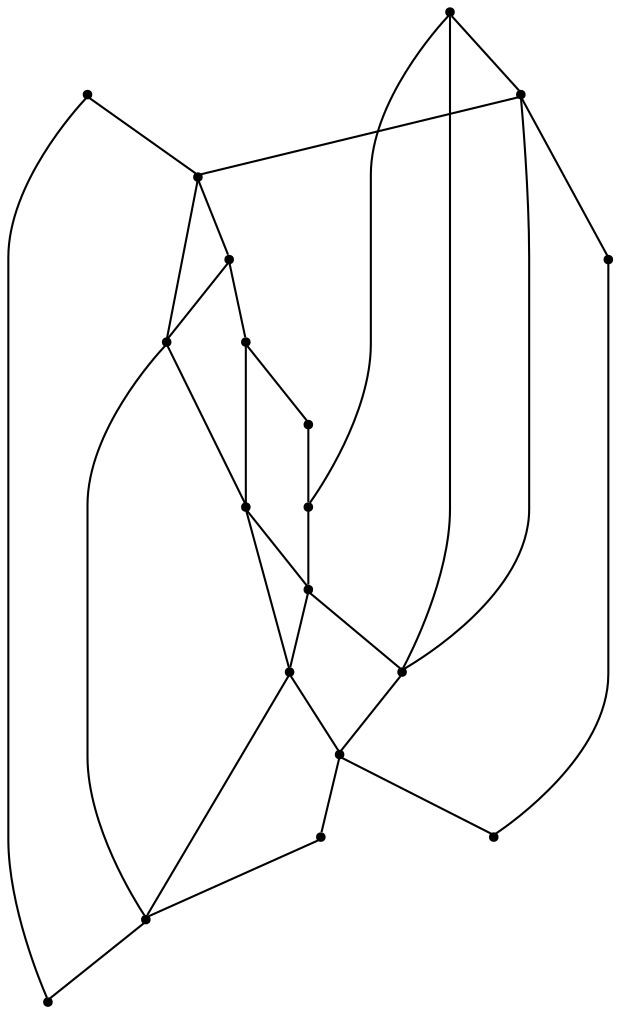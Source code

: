 graph {
  node [shape=point,comment="{\"directed\":false,\"doi\":\"10.1007/3-540-44541-2_10\",\"figure\":\"? (1)\"}"]

  v0 [pos="1031.7500114440918,1017.2463554551424"]
  v1 [pos="1031.750011444092,580.1744009503627"]
  v2 [pos="1031.750011444092,754.953176556662"]
  v3 [pos="1031.750011444092,929.7319521629613"]
  v4 [pos="1031.7500114440918,1104.5107277692605"]
  v5 [pos="944.4999853769939,754.953176556662"]
  v6 [pos="944.4999853769939,929.7319521629613"]
  v7 [pos="857.2500228881836,1104.5107277692605"]
  v8 [pos="857.2500228881837,754.953176556662"]
  v9 [pos="857.2500228881836,929.7319521629613"]
  v10 [pos="857.2500228881836,580.1744009503627"]
  v11 [pos="857.2500069936118,667.6888042425438"]
  v12 [pos="682.5000127156576,754.953176556662"]
  v13 [pos="682.5000127156576,929.7319521629613"]
  v14 [pos="682.5000127156576,580.1744009503627"]
  v15 [pos="682.2500069936117,667.6888042425438"]
  v16 [pos="507.75000254313153,754.953176556662"]
  v17 [pos="595.0000127156577,580.1744009503627"]
  v18 [pos="507.75000254313153,580.1744009503627"]

  v0 -- v17 [id="-1",pos="1031.7500114440918,1017.2463554551424 1119.2333221435547,1017.1255368238302 1119.2333221435547,1017.1255368238302 1119.2333221435547,1017.1255368238302 1119.2333221435547,492.83499390732436 1119.2333221435547,492.83499390732436 1119.2333221435547,492.83499390732436 595.0249989827474,492.83499390732436 595.0249989827474,492.83499390732436 595.0249989827474,492.83499390732436 595.0000127156577,580.1744009503627 595.0000127156577,580.1744009503627 595.0000127156577,580.1744009503627"]
  v15 -- v17 [id="-2",pos="682.2500069936117,667.6888042425438 595.0249989827474,667.5972364377599 595.0249989827474,667.5972364377599 595.0249989827474,667.5972364377599 595.0000127156577,580.1744009503627 595.0000127156577,580.1744009503627 595.0000127156577,580.1744009503627"]
  v17 -- v14 [id="-3",pos="595.0000127156577,580.1744009503627 682.5000127156576,580.1744009503627 682.5000127156576,580.1744009503627 682.5000127156576,580.1744009503627"]
  v12 -- v16 [id="-4",pos="682.5000127156576,754.953176556662 507.75000254313153,754.953176556662 507.75000254313153,754.953176556662 507.75000254313153,754.953176556662"]
  v13 -- v12 [id="-5",pos="682.5000127156576,929.7319521629613 682.5000127156576,754.953176556662 682.5000127156576,754.953176556662 682.5000127156576,754.953176556662"]
  v15 -- v12 [id="-6",pos="682.2500069936117,667.6888042425438 682.5000127156576,754.953176556662 682.5000127156576,754.953176556662 682.5000127156576,754.953176556662"]
  v14 -- v15 [id="-7",pos="682.5000127156576,580.1744009503627 682.2500069936117,667.6888042425438 682.2500069936117,667.6888042425438 682.2500069936117,667.6888042425438"]
  v15 -- v11 [id="-8",pos="682.2500069936117,667.6888042425438 857.2500069936118,667.6888042425438 857.2500069936118,667.6888042425438 857.2500069936118,667.6888042425438"]
  v14 -- v10 [id="-9",pos="682.5000127156576,580.1744009503627 857.2500228881836,580.1744009503627 857.2500228881836,580.1744009503627 857.2500228881836,580.1744009503627"]
  v9 -- v13 [id="-10",pos="857.2500228881836,929.7319521629613 682.5000127156576,929.7319521629613 682.5000127156576,929.7319521629613 682.5000127156576,929.7319521629613"]
  v8 -- v12 [id="-11",pos="857.2500228881837,754.953176556662 682.5000127156576,754.953176556662 682.5000127156576,754.953176556662 682.5000127156576,754.953176556662"]
  v9 -- v7 [id="-12",pos="857.2500228881836,929.7319521629613 857.2500228881836,1104.5107277692605 857.2500228881836,1104.5107277692605 857.2500228881836,1104.5107277692605"]
  v8 -- v9 [id="-13",pos="857.2500228881837,754.953176556662 857.2500228881836,929.7319521629613 857.2500228881836,929.7319521629613 857.2500228881836,929.7319521629613"]
  v11 -- v8 [id="-14",pos="857.2500069936118,667.6888042425438 857.2500228881837,754.953176556662 857.2500228881837,754.953176556662 857.2500228881837,754.953176556662"]
  v10 -- v11 [id="-15",pos="857.2500228881836,580.1744009503627 857.2500069936118,667.6888042425438 857.2500069936118,667.6888042425438 857.2500069936118,667.6888042425438"]
  v11 -- v5 [id="-16",pos="857.2500069936118,667.6888042425438 944.4958368937175,667.5972364377599 944.4958368937175,667.5972364377599 944.4958368937175,667.5972364377599 944.4999853769939,754.953176556662 944.4999853769939,754.953176556662 944.4999853769939,754.953176556662"]
  v10 -- v1 [id="-17",pos="857.2500228881836,580.1744009503627 1031.750011444092,580.1744009503627 1031.750011444092,580.1744009503627 1031.750011444092,580.1744009503627"]
  v5 -- v8 [id="-18",pos="944.4999853769939,754.953176556662 857.2500228881837,754.953176556662 857.2500228881837,754.953176556662 857.2500228881837,754.953176556662"]
  v0 -- v6 [id="-19",pos="1031.7500114440918,1017.2463554551424 944.4958368937175,1017.1255368238302 944.4958368937175,1017.1255368238302 944.4958368937175,1017.1255368238302 944.4999853769939,929.7319521629613 944.4999853769939,929.7319521629613 944.4999853769939,929.7319521629613"]
  v5 -- v6 [id="-20",pos="944.4999853769939,754.953176556662 944.4999853769939,929.7319521629613 944.4999853769939,929.7319521629613 944.4999853769939,929.7319521629613"]
  v6 -- v9 [id="-21",pos="944.4999853769939,929.7319521629613 857.2500228881836,929.7319521629613 857.2500228881836,929.7319521629613 857.2500228881836,929.7319521629613"]
  v4 -- v7 [id="-22",pos="1031.7500114440918,1104.5107277692605 857.2500228881836,1104.5107277692605 857.2500228881836,1104.5107277692605 857.2500228881836,1104.5107277692605"]
  v3 -- v6 [id="-23",pos="1031.750011444092,929.7319521629613 944.4999853769939,929.7319521629613 944.4999853769939,929.7319521629613 944.4999853769939,929.7319521629613"]
  v2 -- v5 [id="-24",pos="1031.750011444092,754.953176556662 944.4999853769939,754.953176556662 944.4999853769939,754.953176556662 944.4999853769939,754.953176556662"]
  v0 -- v4 [id="-25",pos="1031.7500114440918,1017.2463554551424 1031.7500114440918,1104.5107277692605 1031.7500114440918,1104.5107277692605 1031.7500114440918,1104.5107277692605"]
  v3 -- v0 [id="-26",pos="1031.750011444092,929.7319521629613 1031.7500114440918,1017.2463554551424 1031.7500114440918,1017.2463554551424 1031.7500114440918,1017.2463554551424"]
  v3 -- v2 [id="-27",pos="1031.750011444092,929.7319521629613 1031.750011444092,754.953176556662 1031.750011444092,754.953176556662 1031.750011444092,754.953176556662"]
  v1 -- v2 [id="-28",pos="1031.750011444092,580.1744009503627 1031.750011444092,754.953176556662 1031.750011444092,754.953176556662 1031.750011444092,754.953176556662"]
  v18 -- v16 [id="-29",pos="507.75000254313153,580.1744009503627 507.75000254313153,754.953176556662 507.75000254313153,754.953176556662 507.75000254313153,754.953176556662"]
  v18 -- v17 [id="-30",pos="507.75000254313153,580.1744009503627 595.0000127156577,580.1744009503627 595.0000127156577,580.1744009503627 595.0000127156577,580.1744009503627"]
}